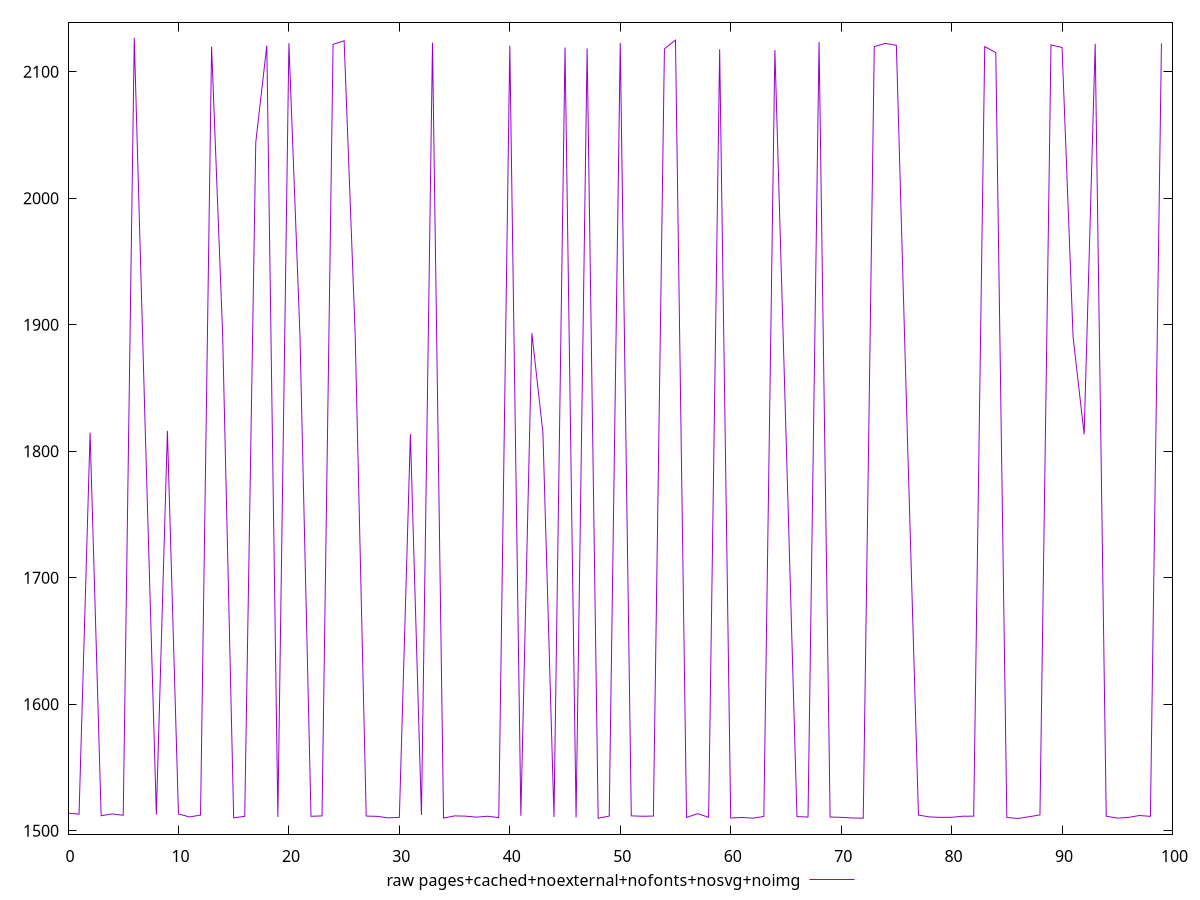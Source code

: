 $_rawPagesCachedNoexternalNofontsNosvgNoimg <<EOF
1513.8976999999995
1513.0857
1814.6932999999997
1511.8316
1513.2575000000002
1512.2078000000004
2126.6855499999997
1814.7609
1512.7352999999998
1816.1183999999998
1513.2469999999998
1510.8657
1512.3663
2119.8472
1892.4943000000003
1510.1873
1511.3576
2044.09665
2120.6646499999997
1510.8899000000001
2122.46925
1891.7309
1511.4059999999995
1511.6851000000001
2121.57575
2124.45095
1892.44485
1511.5618
1511.3557999999998
1510.123
1510.5817000000002
1813.5539999999999
1512.4078999999997
2122.8008999999997
1509.9764
1511.7012000000004
1511.5139
1510.7168
1511.4390999999998
1510.3686000000002
2120.4585500000003
1511.8370999999997
1893.20525
1814.2964
1510.8321
2119.1323000000007
1510.4406000000001
2118.384150000001
1509.8449
1511.5668999999998
2122.63945
1511.7394
1511.4188
1511.5556000000001
2118.0535999999997
2124.9367
1510.4566
1513.4977
1510.6043
2117.72415
1510.0124999999998
1510.4895999999999
1509.9015000000002
1511.2573
2117.0229
1815.7881
1511.1858
1510.788
2123.4812
1510.8281000000002
1510.5489
1510.0647999999997
1509.8891
2119.79445
2122.3887
2120.7501000000007
1810.8772
1512.3668
1510.9169
1510.5499999999997
1510.591
1511.4341999999997
1511.4795
2119.8253000000004
2115.1054000000004
1510.5649
1509.6326000000001
1511.0408
1512.4557
2121.17875
2119.11465
1890.18245
1813.3358999999998
2122.0606
1511.4829
1509.9754999999998
1510.4707
1512.0126
1511.3357
2122.3439
EOF
set key outside below
set terminal pngcairo
set output "report_00005_2020-11-02T22-26-11.212Z/first-contentful-paint/pages+cached+noexternal+nofonts+nosvg+noimg//raw.png"
set yrange [1497.291541:2139.0266089999996]
plot $_rawPagesCachedNoexternalNofontsNosvgNoimg title "raw pages+cached+noexternal+nofonts+nosvg+noimg" with line ,